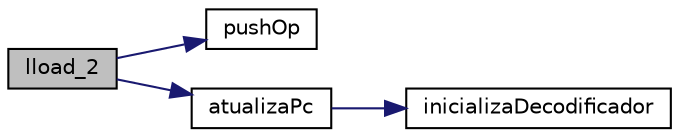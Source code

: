 digraph "lload_2"
{
 // INTERACTIVE_SVG=YES
  edge [fontname="Helvetica",fontsize="10",labelfontname="Helvetica",labelfontsize="10"];
  node [fontname="Helvetica",fontsize="10",shape=record];
  rankdir="LR";
  Node3270 [label="lload_2",height=0.2,width=0.4,color="black", fillcolor="grey75", style="filled", fontcolor="black"];
  Node3270 -> Node3271 [color="midnightblue",fontsize="10",style="solid",fontname="Helvetica"];
  Node3271 [label="pushOp",height=0.2,width=0.4,color="black", fillcolor="white", style="filled",URL="$frame_8c.html#a50993c39467516396b64a90eb81af0ba"];
  Node3270 -> Node3272 [color="midnightblue",fontsize="10",style="solid",fontname="Helvetica"];
  Node3272 [label="atualizaPc",height=0.2,width=0.4,color="black", fillcolor="white", style="filled",URL="$instrucao_8c.html#abcf4bbde1212f9bb0f2ee7a6ba5aec08"];
  Node3272 -> Node3273 [color="midnightblue",fontsize="10",style="solid",fontname="Helvetica"];
  Node3273 [label="inicializaDecodificador",height=0.2,width=0.4,color="black", fillcolor="white", style="filled",URL="$decodificador_8c.html#ac4ac4bcce3fed96b1a2657ceafda40bc"];
}
